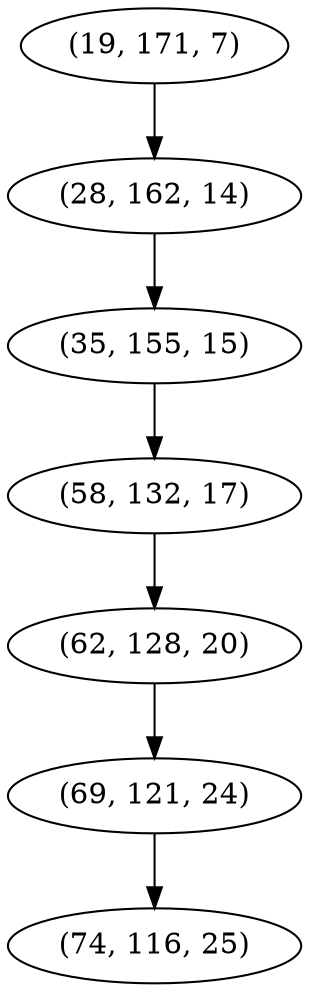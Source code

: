 digraph tree {
    "(19, 171, 7)";
    "(28, 162, 14)";
    "(35, 155, 15)";
    "(58, 132, 17)";
    "(62, 128, 20)";
    "(69, 121, 24)";
    "(74, 116, 25)";
    "(19, 171, 7)" -> "(28, 162, 14)";
    "(28, 162, 14)" -> "(35, 155, 15)";
    "(35, 155, 15)" -> "(58, 132, 17)";
    "(58, 132, 17)" -> "(62, 128, 20)";
    "(62, 128, 20)" -> "(69, 121, 24)";
    "(69, 121, 24)" -> "(74, 116, 25)";
}

